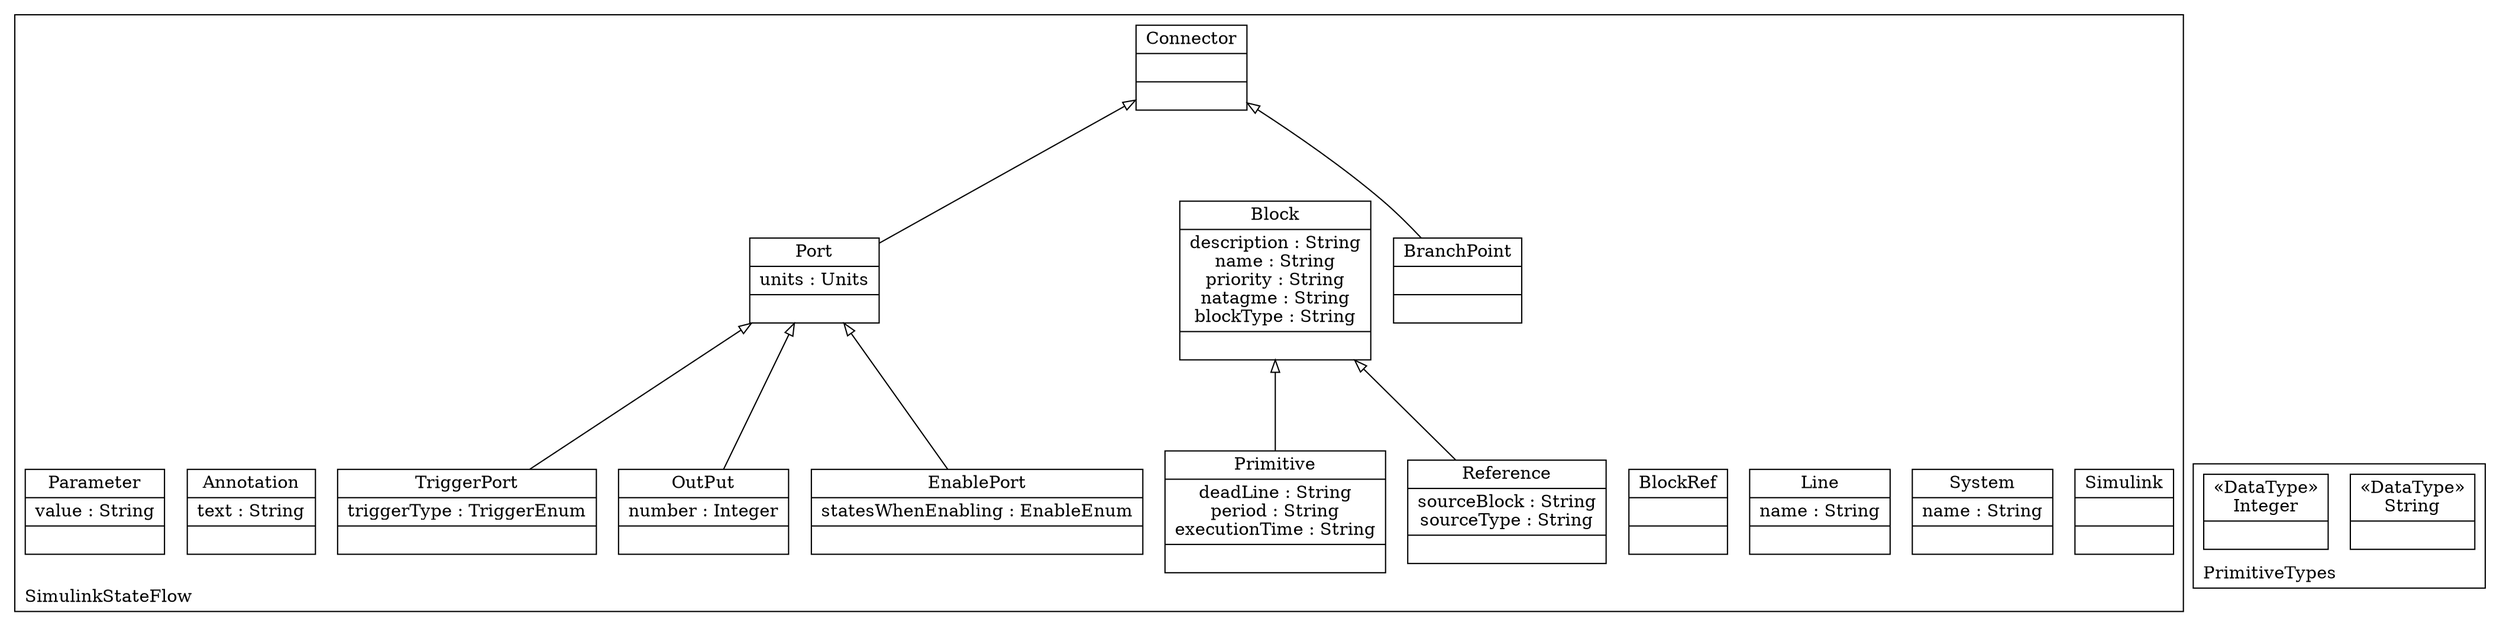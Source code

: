 digraph "KM3 Model in DOT" {
graph[rankdir=BT,labeljust=l,labelloc=t,nodeSep=0.75,compound=true];
 subgraph "cluster_SimulinkStateFlow"{
labelloc=t
color=black
label=SimulinkStateFlow
 node[shape=record];
Simulink[label="{Simulink| | }"]
;
 node[shape=record];
System[label="{System|name : String| }"]
;
 node[shape=record];
Connector[label="{Connector| | }"]
;
 node[shape=record];
Line[label="{Line|name : String| }"]
;
 node[shape=record];
BranchPoint[label="{BranchPoint| | }"]
 BranchPoint->Connector[arrowhead=onormal,group=Connector,minlen=2,constraint=true,]
;
 node[shape=record];
Port[label="{Port|units : Units| }"]
 Port->Connector[arrowhead=onormal,group=Connector,minlen=2,constraint=true,]
;
 node[shape=record];
Block[label="{Block|description : String\nname : String\npriority : String\nnatagme : String\nblockType : String| }"]
;
 node[shape=record];
BlockRef[label="{BlockRef| | }"]
;
 node[shape=record];
Primitive[label="{Primitive|deadLine : String\nperiod : String\nexecutionTime : String| }"]
 Primitive->Block[arrowhead=onormal,group=Block,minlen=2,constraint=true,]
;
 node[shape=record];
OutPut[label="{OutPut|number : Integer| }"]
 OutPut->Port[arrowhead=onormal,group=Port,minlen=2,constraint=true,]
;
 node[shape=record];
TriggerPort[label="{TriggerPort|triggerType : TriggerEnum| }"]
 TriggerPort->Port[arrowhead=onormal,group=Port,minlen=2,constraint=true,]
;
 node[shape=record];
EnablePort[label="{EnablePort|statesWhenEnabling : EnableEnum| }"]
 EnablePort->Port[arrowhead=onormal,group=Port,minlen=2,constraint=true,]
;
 node[shape=record];
Reference[label="{Reference|sourceBlock : String\nsourceType : String| }"]
 Reference->Block[arrowhead=onormal,group=Block,minlen=2,constraint=true,]
;
 node[shape=record];
Annotation[label="{Annotation|text : String| }"]
;
 node[shape=record];
Parameter[label="{Parameter|value : String| }"]
;

} subgraph "cluster_PrimitiveTypes"{
labelloc=t
color=black
label=PrimitiveTypes
 node[shape=record];
String[label="{&#171;DataType&#187;\nString|}"]
;
 node[shape=record];
Integer[label="{&#171;DataType&#187;\nInteger|}"]
;

}
}